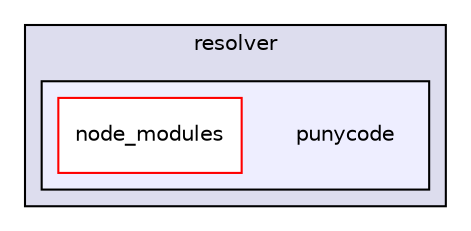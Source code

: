 digraph "gulp-src/node_modules/gulp/node_modules/liftoff/node_modules/resolve/test/resolver/punycode" {
  compound=true
  node [ fontsize="10", fontname="Helvetica"];
  edge [ labelfontsize="10", labelfontname="Helvetica"];
  subgraph clusterdir_2607a2f6ff488dd408f5e9a447449b45 {
    graph [ bgcolor="#ddddee", pencolor="black", label="resolver" fontname="Helvetica", fontsize="10", URL="dir_2607a2f6ff488dd408f5e9a447449b45.html"]
  subgraph clusterdir_7198e21adde8db15b215461deab98b29 {
    graph [ bgcolor="#eeeeff", pencolor="black", label="" URL="dir_7198e21adde8db15b215461deab98b29.html"];
    dir_7198e21adde8db15b215461deab98b29 [shape=plaintext label="punycode"];
    dir_b272e07c236bd933de3f4b9a71d96234 [shape=box label="node_modules" color="red" fillcolor="white" style="filled" URL="dir_b272e07c236bd933de3f4b9a71d96234.html"];
  }
  }
}
